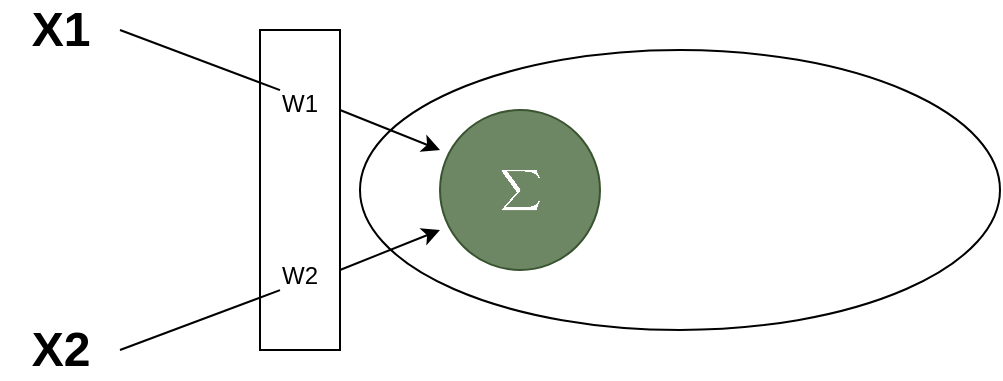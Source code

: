 <mxfile>
    <diagram id="B-lFFik7y2w779iylVWw" name="Page-1">
        <mxGraphModel dx="674" dy="576" grid="1" gridSize="10" guides="1" tooltips="1" connect="1" arrows="1" fold="1" page="1" pageScale="1" pageWidth="850" pageHeight="1100" math="1" shadow="0">
            <root>
                <mxCell id="0"/>
                <mxCell id="1" parent="0"/>
                <mxCell id="2" value="W1&lt;br&gt;&lt;br&gt;&lt;br&gt;&lt;br&gt;&lt;br&gt;&lt;br&gt;W2" style="rounded=0;whiteSpace=wrap;html=1;" parent="1" vertex="1">
                    <mxGeometry x="190" y="160" width="40" height="160" as="geometry"/>
                </mxCell>
                <mxCell id="4" value="" style="endArrow=none;html=1;entryX=0.25;entryY=0.188;entryDx=0;entryDy=0;entryPerimeter=0;" parent="1" target="2" edge="1">
                    <mxGeometry width="50" height="50" relative="1" as="geometry">
                        <mxPoint x="120" y="160" as="sourcePoint"/>
                        <mxPoint x="270" y="200" as="targetPoint"/>
                    </mxGeometry>
                </mxCell>
                <mxCell id="5" value="" style="endArrow=none;html=1;entryX=0.25;entryY=0.813;entryDx=0;entryDy=0;entryPerimeter=0;" parent="1" target="2" edge="1">
                    <mxGeometry width="50" height="50" relative="1" as="geometry">
                        <mxPoint x="120" y="320" as="sourcePoint"/>
                        <mxPoint x="250" y="210" as="targetPoint"/>
                    </mxGeometry>
                </mxCell>
                <mxCell id="8" value="X1" style="text;strokeColor=none;fillColor=none;html=1;fontSize=24;fontStyle=1;verticalAlign=middle;align=center;" parent="1" vertex="1">
                    <mxGeometry x="60" y="150" width="60" height="20" as="geometry"/>
                </mxCell>
                <mxCell id="9" value="X2" style="text;strokeColor=none;fillColor=none;html=1;fontSize=24;fontStyle=1;verticalAlign=middle;align=center;" parent="1" vertex="1">
                    <mxGeometry x="60" y="310" width="60" height="20" as="geometry"/>
                </mxCell>
                <mxCell id="13" value="" style="ellipse;whiteSpace=wrap;html=1;" parent="1" vertex="1">
                    <mxGeometry x="240" y="170" width="320" height="140" as="geometry"/>
                </mxCell>
                <mxCell id="11" value="" style="endArrow=classic;html=1;exitX=1;exitY=0.25;exitDx=0;exitDy=0;" parent="1" source="2" edge="1">
                    <mxGeometry width="50" height="50" relative="1" as="geometry">
                        <mxPoint x="280" y="300" as="sourcePoint"/>
                        <mxPoint x="280" y="220" as="targetPoint"/>
                    </mxGeometry>
                </mxCell>
                <mxCell id="12" value="" style="endArrow=classic;html=1;exitX=1;exitY=0.75;exitDx=0;exitDy=0;" parent="1" source="2" edge="1">
                    <mxGeometry width="50" height="50" relative="1" as="geometry">
                        <mxPoint x="240" y="210" as="sourcePoint"/>
                        <mxPoint x="280" y="260" as="targetPoint"/>
                    </mxGeometry>
                </mxCell>
                <mxCell id="14" value="$$&lt;br&gt;{\sum}&lt;br&gt;$$" style="ellipse;whiteSpace=wrap;html=1;aspect=fixed;fillColor=#6d8764;fontColor=#ffffff;strokeColor=#3A5431;" parent="1" vertex="1">
                    <mxGeometry x="280" y="200" width="80" height="80" as="geometry"/>
                </mxCell>
            </root>
        </mxGraphModel>
    </diagram>
</mxfile>